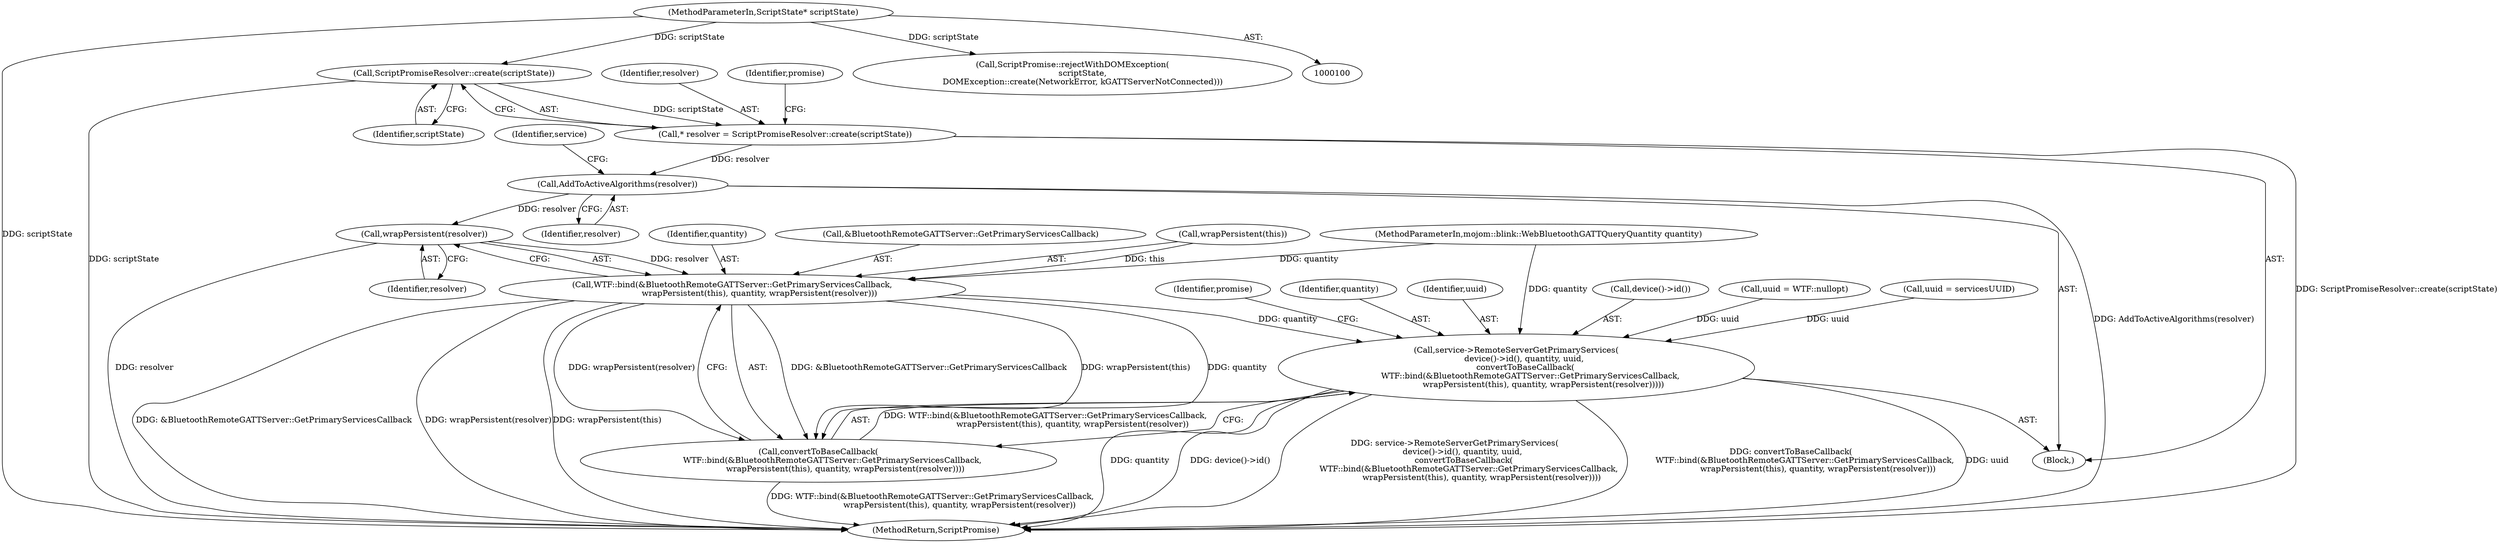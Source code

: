 digraph "0_Chrome_2bceda4948deeaed0a5a99305d0d488eb952f64f_0@API" {
"1000118" [label="(Call,ScriptPromiseResolver::create(scriptState))"];
"1000101" [label="(MethodParameterIn,ScriptState* scriptState)"];
"1000116" [label="(Call,* resolver = ScriptPromiseResolver::create(scriptState))"];
"1000124" [label="(Call,AddToActiveAlgorithms(resolver))"];
"1000151" [label="(Call,wrapPersistent(resolver))"];
"1000145" [label="(Call,WTF::bind(&BluetoothRemoteGATTServer::GetPrimaryServicesCallback,\n                     wrapPersistent(this), quantity, wrapPersistent(resolver)))"];
"1000140" [label="(Call,service->RemoteServerGetPrimaryServices(\n      device()->id(), quantity, uuid,\n       convertToBaseCallback(\n           WTF::bind(&BluetoothRemoteGATTServer::GetPrimaryServicesCallback,\n                     wrapPersistent(this), quantity, wrapPersistent(resolver)))))"];
"1000144" [label="(Call,convertToBaseCallback(\n           WTF::bind(&BluetoothRemoteGATTServer::GetPrimaryServicesCallback,\n                     wrapPersistent(this), quantity, wrapPersistent(resolver))))"];
"1000142" [label="(Identifier,quantity)"];
"1000118" [label="(Call,ScriptPromiseResolver::create(scriptState))"];
"1000119" [label="(Identifier,scriptState)"];
"1000125" [label="(Identifier,resolver)"];
"1000143" [label="(Identifier,uuid)"];
"1000122" [label="(Identifier,promise)"];
"1000140" [label="(Call,service->RemoteServerGetPrimaryServices(\n      device()->id(), quantity, uuid,\n       convertToBaseCallback(\n           WTF::bind(&BluetoothRemoteGATTServer::GetPrimaryServicesCallback,\n                     wrapPersistent(this), quantity, wrapPersistent(resolver)))))"];
"1000104" [label="(Block,)"];
"1000144" [label="(Call,convertToBaseCallback(\n           WTF::bind(&BluetoothRemoteGATTServer::GetPrimaryServicesCallback,\n                     wrapPersistent(this), quantity, wrapPersistent(resolver))))"];
"1000155" [label="(MethodReturn,ScriptPromise)"];
"1000102" [label="(MethodParameterIn,mojom::blink::WebBluetoothGATTQueryQuantity quantity)"];
"1000117" [label="(Identifier,resolver)"];
"1000141" [label="(Call,device()->id())"];
"1000110" [label="(Call,ScriptPromise::rejectWithDOMException(\n        scriptState,\n        DOMException::create(NetworkError, kGATTServerNotConnected)))"];
"1000150" [label="(Identifier,quantity)"];
"1000124" [label="(Call,AddToActiveAlgorithms(resolver))"];
"1000128" [label="(Identifier,service)"];
"1000116" [label="(Call,* resolver = ScriptPromiseResolver::create(scriptState))"];
"1000152" [label="(Identifier,resolver)"];
"1000131" [label="(Call,uuid = WTF::nullopt)"];
"1000101" [label="(MethodParameterIn,ScriptState* scriptState)"];
"1000137" [label="(Call,uuid = servicesUUID)"];
"1000146" [label="(Call,&BluetoothRemoteGATTServer::GetPrimaryServicesCallback)"];
"1000148" [label="(Call,wrapPersistent(this))"];
"1000154" [label="(Identifier,promise)"];
"1000145" [label="(Call,WTF::bind(&BluetoothRemoteGATTServer::GetPrimaryServicesCallback,\n                     wrapPersistent(this), quantity, wrapPersistent(resolver)))"];
"1000151" [label="(Call,wrapPersistent(resolver))"];
"1000118" -> "1000116"  [label="AST: "];
"1000118" -> "1000119"  [label="CFG: "];
"1000119" -> "1000118"  [label="AST: "];
"1000116" -> "1000118"  [label="CFG: "];
"1000118" -> "1000155"  [label="DDG: scriptState"];
"1000118" -> "1000116"  [label="DDG: scriptState"];
"1000101" -> "1000118"  [label="DDG: scriptState"];
"1000101" -> "1000100"  [label="AST: "];
"1000101" -> "1000155"  [label="DDG: scriptState"];
"1000101" -> "1000110"  [label="DDG: scriptState"];
"1000116" -> "1000104"  [label="AST: "];
"1000117" -> "1000116"  [label="AST: "];
"1000122" -> "1000116"  [label="CFG: "];
"1000116" -> "1000155"  [label="DDG: ScriptPromiseResolver::create(scriptState)"];
"1000116" -> "1000124"  [label="DDG: resolver"];
"1000124" -> "1000104"  [label="AST: "];
"1000124" -> "1000125"  [label="CFG: "];
"1000125" -> "1000124"  [label="AST: "];
"1000128" -> "1000124"  [label="CFG: "];
"1000124" -> "1000155"  [label="DDG: AddToActiveAlgorithms(resolver)"];
"1000124" -> "1000151"  [label="DDG: resolver"];
"1000151" -> "1000145"  [label="AST: "];
"1000151" -> "1000152"  [label="CFG: "];
"1000152" -> "1000151"  [label="AST: "];
"1000145" -> "1000151"  [label="CFG: "];
"1000151" -> "1000155"  [label="DDG: resolver"];
"1000151" -> "1000145"  [label="DDG: resolver"];
"1000145" -> "1000144"  [label="AST: "];
"1000146" -> "1000145"  [label="AST: "];
"1000148" -> "1000145"  [label="AST: "];
"1000150" -> "1000145"  [label="AST: "];
"1000144" -> "1000145"  [label="CFG: "];
"1000145" -> "1000155"  [label="DDG: &BluetoothRemoteGATTServer::GetPrimaryServicesCallback"];
"1000145" -> "1000155"  [label="DDG: wrapPersistent(resolver)"];
"1000145" -> "1000155"  [label="DDG: wrapPersistent(this)"];
"1000145" -> "1000140"  [label="DDG: quantity"];
"1000145" -> "1000144"  [label="DDG: &BluetoothRemoteGATTServer::GetPrimaryServicesCallback"];
"1000145" -> "1000144"  [label="DDG: wrapPersistent(this)"];
"1000145" -> "1000144"  [label="DDG: quantity"];
"1000145" -> "1000144"  [label="DDG: wrapPersistent(resolver)"];
"1000148" -> "1000145"  [label="DDG: this"];
"1000102" -> "1000145"  [label="DDG: quantity"];
"1000140" -> "1000104"  [label="AST: "];
"1000140" -> "1000144"  [label="CFG: "];
"1000141" -> "1000140"  [label="AST: "];
"1000142" -> "1000140"  [label="AST: "];
"1000143" -> "1000140"  [label="AST: "];
"1000144" -> "1000140"  [label="AST: "];
"1000154" -> "1000140"  [label="CFG: "];
"1000140" -> "1000155"  [label="DDG: quantity"];
"1000140" -> "1000155"  [label="DDG: device()->id()"];
"1000140" -> "1000155"  [label="DDG: service->RemoteServerGetPrimaryServices(\n      device()->id(), quantity, uuid,\n       convertToBaseCallback(\n           WTF::bind(&BluetoothRemoteGATTServer::GetPrimaryServicesCallback,\n                     wrapPersistent(this), quantity, wrapPersistent(resolver))))"];
"1000140" -> "1000155"  [label="DDG: convertToBaseCallback(\n           WTF::bind(&BluetoothRemoteGATTServer::GetPrimaryServicesCallback,\n                     wrapPersistent(this), quantity, wrapPersistent(resolver)))"];
"1000140" -> "1000155"  [label="DDG: uuid"];
"1000102" -> "1000140"  [label="DDG: quantity"];
"1000131" -> "1000140"  [label="DDG: uuid"];
"1000137" -> "1000140"  [label="DDG: uuid"];
"1000144" -> "1000140"  [label="DDG: WTF::bind(&BluetoothRemoteGATTServer::GetPrimaryServicesCallback,\n                     wrapPersistent(this), quantity, wrapPersistent(resolver))"];
"1000144" -> "1000155"  [label="DDG: WTF::bind(&BluetoothRemoteGATTServer::GetPrimaryServicesCallback,\n                     wrapPersistent(this), quantity, wrapPersistent(resolver))"];
}
